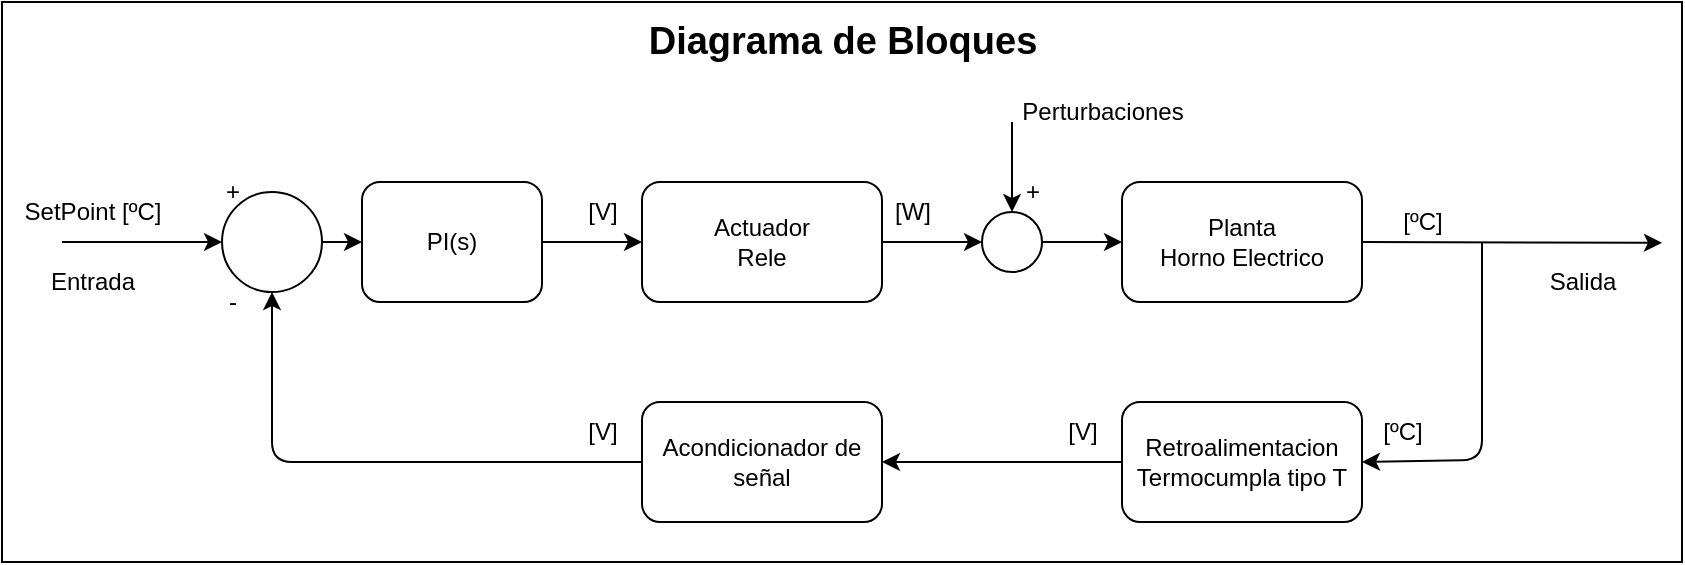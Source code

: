 <mxfile>
    <diagram id="1fsjCNWD24iyeR1tQzm8" name="Page-1">
        <mxGraphModel dx="818" dy="645" grid="1" gridSize="10" guides="1" tooltips="1" connect="1" arrows="1" fold="1" page="1" pageScale="1" pageWidth="850" pageHeight="1100" math="0" shadow="0">
            <root>
                <mxCell id="0"/>
                <mxCell id="1" parent="0"/>
                <mxCell id="2" value="" style="whiteSpace=wrap;html=1;" parent="1" vertex="1">
                    <mxGeometry x="20" y="250" width="840" height="280" as="geometry"/>
                </mxCell>
                <mxCell id="3" style="edgeStyle=none;html=1;exitX=1;exitY=0.5;exitDx=0;exitDy=0;" parent="1" source="4" edge="1">
                    <mxGeometry relative="1" as="geometry">
                        <mxPoint x="850" y="370.429" as="targetPoint"/>
                        <Array as="points"/>
                    </mxGeometry>
                </mxCell>
                <mxCell id="4" value="Planta&lt;div&gt;Horno Electrico&lt;/div&gt;" style="rounded=1;whiteSpace=wrap;html=1;" parent="1" vertex="1">
                    <mxGeometry x="580" y="340" width="120" height="60" as="geometry"/>
                </mxCell>
                <mxCell id="5" style="edgeStyle=none;html=1;exitX=1;exitY=0.5;exitDx=0;exitDy=0;entryX=0;entryY=0.5;entryDx=0;entryDy=0;" parent="1" source="6" target="25" edge="1">
                    <mxGeometry relative="1" as="geometry"/>
                </mxCell>
                <mxCell id="6" value="Actuador&lt;div&gt;Rele&lt;/div&gt;" style="rounded=1;whiteSpace=wrap;html=1;" parent="1" vertex="1">
                    <mxGeometry x="340" y="340" width="120" height="60" as="geometry"/>
                </mxCell>
                <mxCell id="7" value="" style="edgeStyle=none;html=1;entryX=1;entryY=0.5;entryDx=0;entryDy=0;" parent="1" target="10" edge="1">
                    <mxGeometry relative="1" as="geometry">
                        <mxPoint x="760" y="370" as="sourcePoint"/>
                        <mxPoint x="700" y="479.29" as="targetPoint"/>
                        <Array as="points">
                            <mxPoint x="760" y="479"/>
                        </Array>
                    </mxGeometry>
                </mxCell>
                <mxCell id="8" style="edgeStyle=none;html=1;entryX=0.5;entryY=1;entryDx=0;entryDy=0;exitX=0;exitY=0.5;exitDx=0;exitDy=0;" parent="1" source="29" target="11" edge="1">
                    <mxGeometry relative="1" as="geometry">
                        <Array as="points">
                            <mxPoint x="155" y="480"/>
                        </Array>
                        <mxPoint x="310" y="480" as="sourcePoint"/>
                    </mxGeometry>
                </mxCell>
                <mxCell id="9" style="edgeStyle=none;html=1;exitX=0;exitY=0.5;exitDx=0;exitDy=0;entryX=1;entryY=0.5;entryDx=0;entryDy=0;" parent="1" source="10" target="29" edge="1">
                    <mxGeometry relative="1" as="geometry"/>
                </mxCell>
                <mxCell id="10" value="&lt;span style=&quot;color: rgb(0, 0, 0);&quot;&gt;Retroalimentacion&lt;/span&gt;&lt;div&gt;Termocumpla tipo T&lt;/div&gt;" style="rounded=1;whiteSpace=wrap;html=1;" parent="1" vertex="1">
                    <mxGeometry x="580" y="450" width="120" height="60" as="geometry"/>
                </mxCell>
                <mxCell id="34" style="edgeStyle=none;html=1;exitX=1;exitY=0.5;exitDx=0;exitDy=0;entryX=0;entryY=0.5;entryDx=0;entryDy=0;" parent="1" source="11" target="33" edge="1">
                    <mxGeometry relative="1" as="geometry"/>
                </mxCell>
                <mxCell id="11" value="" style="ellipse;whiteSpace=wrap;html=1;" parent="1" vertex="1">
                    <mxGeometry x="130" y="345" width="50" height="50" as="geometry"/>
                </mxCell>
                <mxCell id="13" value="[ºC]" style="text;html=1;align=center;verticalAlign=middle;resizable=0;points=[];autosize=1;strokeColor=none;fillColor=none;" parent="1" vertex="1">
                    <mxGeometry x="710" y="345" width="40" height="30" as="geometry"/>
                </mxCell>
                <mxCell id="14" value="[ºC]" style="text;html=1;align=center;verticalAlign=middle;resizable=0;points=[];autosize=1;strokeColor=none;fillColor=none;" parent="1" vertex="1">
                    <mxGeometry x="700" y="450" width="40" height="30" as="geometry"/>
                </mxCell>
                <mxCell id="15" value="[V]" style="text;html=1;align=center;verticalAlign=middle;resizable=0;points=[];autosize=1;strokeColor=none;fillColor=none;" parent="1" vertex="1">
                    <mxGeometry x="540" y="450" width="40" height="30" as="geometry"/>
                </mxCell>
                <mxCell id="16" value="" style="edgeStyle=none;orthogonalLoop=1;jettySize=auto;html=1;entryX=0;entryY=0.5;entryDx=0;entryDy=0;" parent="1" target="11" edge="1">
                    <mxGeometry width="100" relative="1" as="geometry">
                        <mxPoint x="50" y="370" as="sourcePoint"/>
                        <mxPoint x="-5" y="370" as="targetPoint"/>
                        <Array as="points"/>
                    </mxGeometry>
                </mxCell>
                <mxCell id="17" value="Entrada" style="text;html=1;align=center;verticalAlign=middle;resizable=0;points=[];autosize=1;strokeColor=none;fillColor=none;" parent="1" vertex="1">
                    <mxGeometry x="30" y="375" width="70" height="30" as="geometry"/>
                </mxCell>
                <mxCell id="18" value="SetPoint [ºC]" style="text;html=1;align=center;verticalAlign=middle;resizable=0;points=[];autosize=1;strokeColor=none;fillColor=none;" parent="1" vertex="1">
                    <mxGeometry x="20" y="340" width="90" height="30" as="geometry"/>
                </mxCell>
                <mxCell id="19" value="+" style="text;html=1;align=center;verticalAlign=middle;resizable=0;points=[];autosize=1;strokeColor=none;fillColor=none;" parent="1" vertex="1">
                    <mxGeometry x="120" y="330" width="30" height="30" as="geometry"/>
                </mxCell>
                <mxCell id="20" value="-" style="text;html=1;align=center;verticalAlign=middle;resizable=0;points=[];autosize=1;strokeColor=none;fillColor=none;" parent="1" vertex="1">
                    <mxGeometry x="120" y="385" width="30" height="30" as="geometry"/>
                </mxCell>
                <mxCell id="21" value="[V]" style="text;html=1;align=center;verticalAlign=middle;resizable=0;points=[];autosize=1;strokeColor=none;fillColor=none;" parent="1" vertex="1">
                    <mxGeometry x="300" y="340" width="40" height="30" as="geometry"/>
                </mxCell>
                <mxCell id="22" value="[W]" style="text;html=1;align=center;verticalAlign=middle;resizable=0;points=[];autosize=1;strokeColor=none;fillColor=none;" parent="1" vertex="1">
                    <mxGeometry x="455" y="340" width="40" height="30" as="geometry"/>
                </mxCell>
                <mxCell id="23" value="Salida" style="text;html=1;align=center;verticalAlign=middle;resizable=0;points=[];autosize=1;strokeColor=none;fillColor=none;" parent="1" vertex="1">
                    <mxGeometry x="780" y="375" width="60" height="30" as="geometry"/>
                </mxCell>
                <mxCell id="24" style="edgeStyle=none;html=1;exitX=1;exitY=0.5;exitDx=0;exitDy=0;entryX=0;entryY=0.5;entryDx=0;entryDy=0;" parent="1" source="25" target="4" edge="1">
                    <mxGeometry relative="1" as="geometry"/>
                </mxCell>
                <mxCell id="25" value="" style="ellipse;whiteSpace=wrap;html=1;" parent="1" vertex="1">
                    <mxGeometry x="510" y="355" width="30" height="30" as="geometry"/>
                </mxCell>
                <mxCell id="26" value="+" style="text;html=1;align=center;verticalAlign=middle;resizable=0;points=[];autosize=1;strokeColor=none;fillColor=none;" parent="1" vertex="1">
                    <mxGeometry x="520" y="330" width="30" height="30" as="geometry"/>
                </mxCell>
                <mxCell id="27" value="" style="edgeStyle=none;orthogonalLoop=1;jettySize=auto;html=1;entryX=0.5;entryY=0;entryDx=0;entryDy=0;" parent="1" target="25" edge="1">
                    <mxGeometry width="100" relative="1" as="geometry">
                        <mxPoint x="525" y="310" as="sourcePoint"/>
                        <mxPoint x="540" y="290" as="targetPoint"/>
                        <Array as="points"/>
                    </mxGeometry>
                </mxCell>
                <mxCell id="28" value="Perturbaciones" style="text;html=1;align=center;verticalAlign=middle;resizable=0;points=[];autosize=1;strokeColor=none;fillColor=none;" parent="1" vertex="1">
                    <mxGeometry x="520" y="290" width="100" height="30" as="geometry"/>
                </mxCell>
                <mxCell id="29" value="Acondicionador de señal" style="rounded=1;whiteSpace=wrap;html=1;" parent="1" vertex="1">
                    <mxGeometry x="340" y="450" width="120" height="60" as="geometry"/>
                </mxCell>
                <mxCell id="30" value="[V]" style="text;html=1;align=center;verticalAlign=middle;resizable=0;points=[];autosize=1;strokeColor=none;fillColor=none;" parent="1" vertex="1">
                    <mxGeometry x="300" y="450" width="40" height="30" as="geometry"/>
                </mxCell>
                <mxCell id="31" value="&lt;b&gt;&lt;font style=&quot;font-size: 19px;&quot;&gt;Diagrama de Bloques&lt;/font&gt;&lt;/b&gt;" style="text;html=1;align=center;verticalAlign=middle;resizable=0;points=[];autosize=1;strokeColor=none;fillColor=none;" parent="1" vertex="1">
                    <mxGeometry x="330" y="250" width="220" height="40" as="geometry"/>
                </mxCell>
                <mxCell id="35" style="edgeStyle=none;html=1;exitX=1;exitY=0.5;exitDx=0;exitDy=0;" parent="1" source="33" target="6" edge="1">
                    <mxGeometry relative="1" as="geometry"/>
                </mxCell>
                <mxCell id="33" value="PI(s)" style="rounded=1;whiteSpace=wrap;html=1;" parent="1" vertex="1">
                    <mxGeometry x="200" y="340" width="90" height="60" as="geometry"/>
                </mxCell>
            </root>
        </mxGraphModel>
    </diagram>
</mxfile>